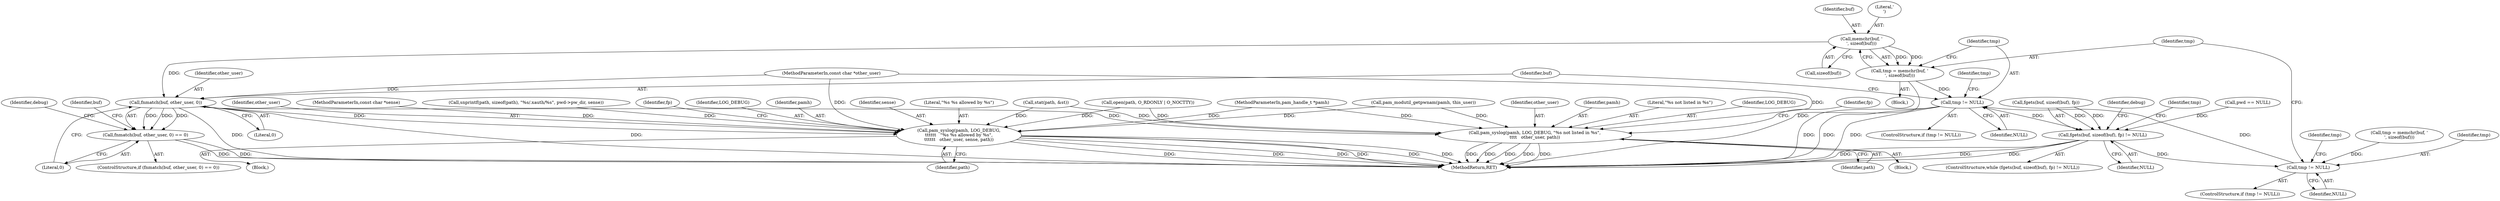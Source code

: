 digraph "0_altlinux_843807a3a90f52e7538be756616510730a24739a@API" {
"1000269" [label="(Call,memchr(buf, '\n', sizeof(buf)))"];
"1000267" [label="(Call,tmp = memchr(buf, '\n', sizeof(buf)))"];
"1000275" [label="(Call,tmp != NULL)"];
"1000243" [label="(Call,fgets(buf, sizeof(buf), fp) != NULL)"];
"1000259" [label="(Call,tmp != NULL)"];
"1000285" [label="(Call,fnmatch(buf, other_user, 0))"];
"1000284" [label="(Call,fnmatch(buf, other_user, 0) == 0)"];
"1000294" [label="(Call,pam_syslog(pamh, LOG_DEBUG,\n\t\t\t\t\t\t   \"%s %s allowed by %s\",\n\t\t\t\t\t\t   other_user, sense, path))"];
"1000308" [label="(Call,pam_syslog(pamh, LOG_DEBUG, \"%s not listed in %s\",\n\t\t\t\t   other_user, path))"];
"1000268" [label="(Identifier,tmp)"];
"1000270" [label="(Identifier,buf)"];
"1000249" [label="(Identifier,NULL)"];
"1000309" [label="(Identifier,pamh)"];
"1000283" [label="(ControlStructure,if (fnmatch(buf, other_user, 0) == 0))"];
"1000146" [label="(Call,snprintf(path, sizeof(path), \"%s/.xauth/%s\", pwd->pw_dir, sense))"];
"1000242" [label="(ControlStructure,while (fgets(buf, sizeof(buf), fp) != NULL))"];
"1000300" [label="(Identifier,path)"];
"1000302" [label="(Identifier,fp)"];
"1000311" [label="(Literal,\"%s not listed in %s\")"];
"1000286" [label="(Identifier,buf)"];
"1000277" [label="(Identifier,NULL)"];
"1000285" [label="(Call,fnmatch(buf, other_user, 0))"];
"1000265" [label="(Identifier,tmp)"];
"1000287" [label="(Identifier,other_user)"];
"1000258" [label="(ControlStructure,if (tmp != NULL))"];
"1000315" [label="(Identifier,fp)"];
"1000244" [label="(Call,fgets(buf, sizeof(buf), fp))"];
"1000284" [label="(Call,fnmatch(buf, other_user, 0) == 0)"];
"1000296" [label="(Identifier,LOG_DEBUG)"];
"1000295" [label="(Identifier,pamh)"];
"1000306" [label="(Identifier,debug)"];
"1000245" [label="(Identifier,buf)"];
"1000271" [label="(Literal,'\n')"];
"1000269" [label="(Call,memchr(buf, '\n', sizeof(buf)))"];
"1000250" [label="(Block,)"];
"1000204" [label="(Call,open(path, O_RDONLY | O_NOCTTY))"];
"1000275" [label="(Call,tmp != NULL)"];
"1000288" [label="(Literal,0)"];
"1000261" [label="(Identifier,NULL)"];
"1000299" [label="(Identifier,sense)"];
"1000243" [label="(Call,fgets(buf, sizeof(buf), fp) != NULL)"];
"1000297" [label="(Literal,\"%s %s allowed by %s\")"];
"1000294" [label="(Call,pam_syslog(pamh, LOG_DEBUG,\n\t\t\t\t\t\t   \"%s %s allowed by %s\",\n\t\t\t\t\t\t   other_user, sense, path))"];
"1000293" [label="(Block,)"];
"1000181" [label="(Call,stat(path, &st))"];
"1000292" [label="(Identifier,debug)"];
"1000312" [label="(Identifier,other_user)"];
"1000281" [label="(Identifier,tmp)"];
"1000252" [label="(Identifier,tmp)"];
"1000289" [label="(Literal,0)"];
"1000276" [label="(Identifier,tmp)"];
"1000259" [label="(Call,tmp != NULL)"];
"1000109" [label="(MethodParameterIn,const char *other_user)"];
"1000308" [label="(Call,pam_syslog(pamh, LOG_DEBUG, \"%s not listed in %s\",\n\t\t\t\t   other_user, path))"];
"1000363" [label="(MethodReturn,RET)"];
"1000307" [label="(Block,)"];
"1000106" [label="(MethodParameterIn,pam_handle_t *pamh)"];
"1000267" [label="(Call,tmp = memchr(buf, '\n', sizeof(buf)))"];
"1000274" [label="(ControlStructure,if (tmp != NULL))"];
"1000298" [label="(Identifier,other_user)"];
"1000251" [label="(Call,tmp = memchr(buf, '\r', sizeof(buf)))"];
"1000272" [label="(Call,sizeof(buf))"];
"1000260" [label="(Identifier,tmp)"];
"1000107" [label="(MethodParameterIn,const char *sense)"];
"1000129" [label="(Call,pam_modutil_getpwnam(pamh, this_user))"];
"1000133" [label="(Call,pwd == NULL)"];
"1000313" [label="(Identifier,path)"];
"1000310" [label="(Identifier,LOG_DEBUG)"];
"1000269" -> "1000267"  [label="AST: "];
"1000269" -> "1000272"  [label="CFG: "];
"1000270" -> "1000269"  [label="AST: "];
"1000271" -> "1000269"  [label="AST: "];
"1000272" -> "1000269"  [label="AST: "];
"1000267" -> "1000269"  [label="CFG: "];
"1000269" -> "1000267"  [label="DDG: "];
"1000269" -> "1000267"  [label="DDG: "];
"1000269" -> "1000285"  [label="DDG: "];
"1000267" -> "1000250"  [label="AST: "];
"1000268" -> "1000267"  [label="AST: "];
"1000276" -> "1000267"  [label="CFG: "];
"1000267" -> "1000363"  [label="DDG: "];
"1000267" -> "1000275"  [label="DDG: "];
"1000275" -> "1000274"  [label="AST: "];
"1000275" -> "1000277"  [label="CFG: "];
"1000276" -> "1000275"  [label="AST: "];
"1000277" -> "1000275"  [label="AST: "];
"1000281" -> "1000275"  [label="CFG: "];
"1000286" -> "1000275"  [label="CFG: "];
"1000275" -> "1000363"  [label="DDG: "];
"1000275" -> "1000363"  [label="DDG: "];
"1000275" -> "1000363"  [label="DDG: "];
"1000275" -> "1000243"  [label="DDG: "];
"1000259" -> "1000275"  [label="DDG: "];
"1000243" -> "1000242"  [label="AST: "];
"1000243" -> "1000249"  [label="CFG: "];
"1000244" -> "1000243"  [label="AST: "];
"1000249" -> "1000243"  [label="AST: "];
"1000252" -> "1000243"  [label="CFG: "];
"1000306" -> "1000243"  [label="CFG: "];
"1000243" -> "1000363"  [label="DDG: "];
"1000243" -> "1000363"  [label="DDG: "];
"1000243" -> "1000363"  [label="DDG: "];
"1000244" -> "1000243"  [label="DDG: "];
"1000244" -> "1000243"  [label="DDG: "];
"1000133" -> "1000243"  [label="DDG: "];
"1000243" -> "1000259"  [label="DDG: "];
"1000259" -> "1000258"  [label="AST: "];
"1000259" -> "1000261"  [label="CFG: "];
"1000260" -> "1000259"  [label="AST: "];
"1000261" -> "1000259"  [label="AST: "];
"1000265" -> "1000259"  [label="CFG: "];
"1000268" -> "1000259"  [label="CFG: "];
"1000251" -> "1000259"  [label="DDG: "];
"1000285" -> "1000284"  [label="AST: "];
"1000285" -> "1000288"  [label="CFG: "];
"1000286" -> "1000285"  [label="AST: "];
"1000287" -> "1000285"  [label="AST: "];
"1000288" -> "1000285"  [label="AST: "];
"1000289" -> "1000285"  [label="CFG: "];
"1000285" -> "1000363"  [label="DDG: "];
"1000285" -> "1000363"  [label="DDG: "];
"1000285" -> "1000284"  [label="DDG: "];
"1000285" -> "1000284"  [label="DDG: "];
"1000285" -> "1000284"  [label="DDG: "];
"1000109" -> "1000285"  [label="DDG: "];
"1000285" -> "1000294"  [label="DDG: "];
"1000285" -> "1000308"  [label="DDG: "];
"1000284" -> "1000283"  [label="AST: "];
"1000284" -> "1000289"  [label="CFG: "];
"1000289" -> "1000284"  [label="AST: "];
"1000245" -> "1000284"  [label="CFG: "];
"1000292" -> "1000284"  [label="CFG: "];
"1000284" -> "1000363"  [label="DDG: "];
"1000284" -> "1000363"  [label="DDG: "];
"1000294" -> "1000293"  [label="AST: "];
"1000294" -> "1000300"  [label="CFG: "];
"1000295" -> "1000294"  [label="AST: "];
"1000296" -> "1000294"  [label="AST: "];
"1000297" -> "1000294"  [label="AST: "];
"1000298" -> "1000294"  [label="AST: "];
"1000299" -> "1000294"  [label="AST: "];
"1000300" -> "1000294"  [label="AST: "];
"1000302" -> "1000294"  [label="CFG: "];
"1000294" -> "1000363"  [label="DDG: "];
"1000294" -> "1000363"  [label="DDG: "];
"1000294" -> "1000363"  [label="DDG: "];
"1000294" -> "1000363"  [label="DDG: "];
"1000294" -> "1000363"  [label="DDG: "];
"1000294" -> "1000363"  [label="DDG: "];
"1000129" -> "1000294"  [label="DDG: "];
"1000106" -> "1000294"  [label="DDG: "];
"1000109" -> "1000294"  [label="DDG: "];
"1000146" -> "1000294"  [label="DDG: "];
"1000107" -> "1000294"  [label="DDG: "];
"1000181" -> "1000294"  [label="DDG: "];
"1000204" -> "1000294"  [label="DDG: "];
"1000308" -> "1000307"  [label="AST: "];
"1000308" -> "1000313"  [label="CFG: "];
"1000309" -> "1000308"  [label="AST: "];
"1000310" -> "1000308"  [label="AST: "];
"1000311" -> "1000308"  [label="AST: "];
"1000312" -> "1000308"  [label="AST: "];
"1000313" -> "1000308"  [label="AST: "];
"1000315" -> "1000308"  [label="CFG: "];
"1000308" -> "1000363"  [label="DDG: "];
"1000308" -> "1000363"  [label="DDG: "];
"1000308" -> "1000363"  [label="DDG: "];
"1000308" -> "1000363"  [label="DDG: "];
"1000308" -> "1000363"  [label="DDG: "];
"1000129" -> "1000308"  [label="DDG: "];
"1000106" -> "1000308"  [label="DDG: "];
"1000109" -> "1000308"  [label="DDG: "];
"1000181" -> "1000308"  [label="DDG: "];
"1000204" -> "1000308"  [label="DDG: "];
}
